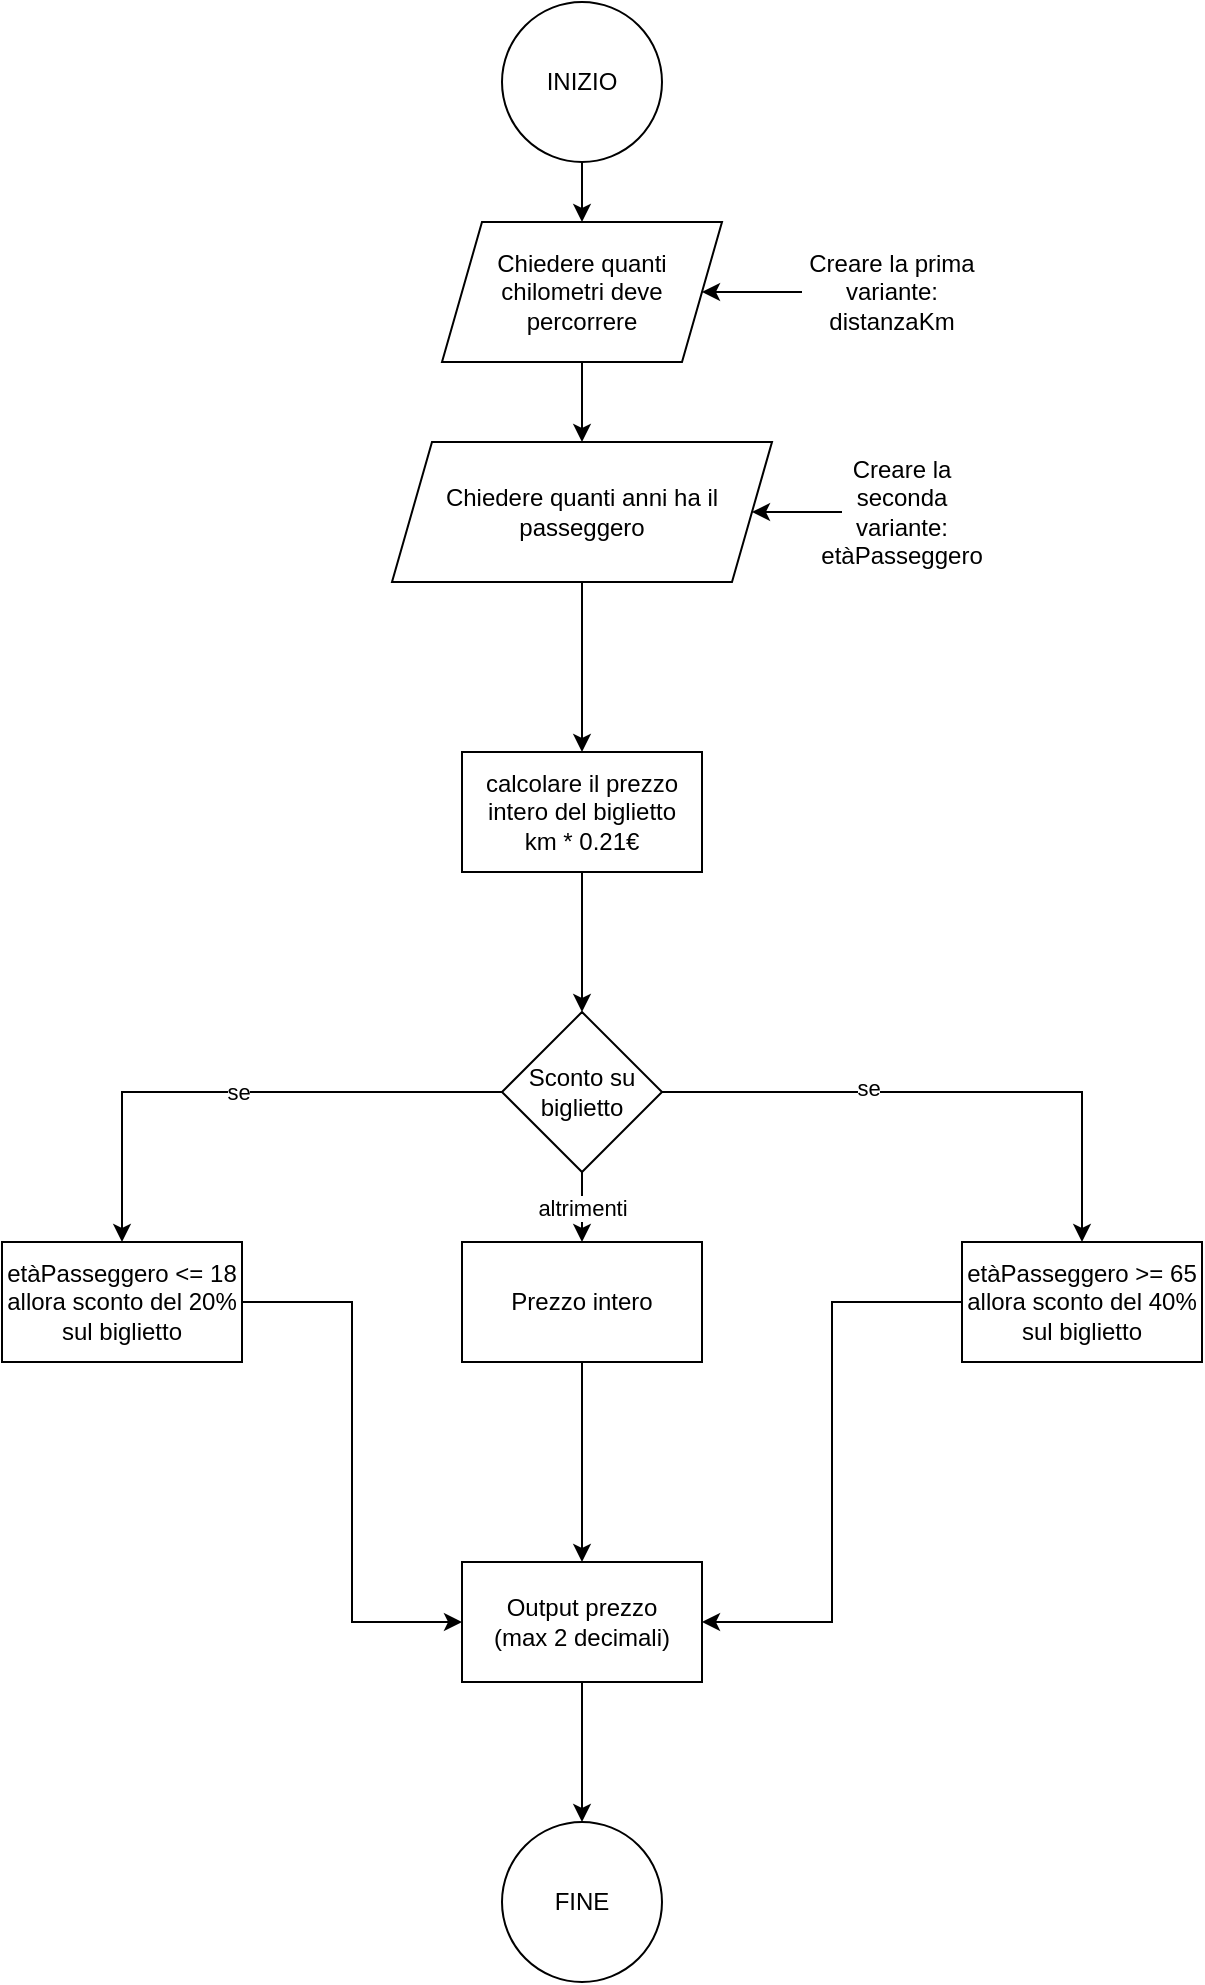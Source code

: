 <mxfile version="20.7.3" type="device"><diagram id="s8IMssoWxQj6ZgUi6s8Z" name="Pagina-1"><mxGraphModel dx="1194" dy="766" grid="1" gridSize="10" guides="1" tooltips="1" connect="1" arrows="1" fold="1" page="1" pageScale="1" pageWidth="827" pageHeight="1169" math="0" shadow="0"><root><mxCell id="0"/><mxCell id="1" parent="0"/><mxCell id="KnGWKbGjYMrKfVWTK5n6-5" value="" style="edgeStyle=orthogonalEdgeStyle;rounded=0;orthogonalLoop=1;jettySize=auto;html=1;" edge="1" parent="1" source="KnGWKbGjYMrKfVWTK5n6-3" target="KnGWKbGjYMrKfVWTK5n6-4"><mxGeometry relative="1" as="geometry"/></mxCell><mxCell id="KnGWKbGjYMrKfVWTK5n6-3" value="INIZIO" style="ellipse;whiteSpace=wrap;html=1;aspect=fixed;" vertex="1" parent="1"><mxGeometry x="370" y="40" width="80" height="80" as="geometry"/></mxCell><mxCell id="KnGWKbGjYMrKfVWTK5n6-7" value="" style="edgeStyle=orthogonalEdgeStyle;rounded=0;orthogonalLoop=1;jettySize=auto;html=1;" edge="1" parent="1" source="KnGWKbGjYMrKfVWTK5n6-4" target="KnGWKbGjYMrKfVWTK5n6-6"><mxGeometry relative="1" as="geometry"/></mxCell><mxCell id="KnGWKbGjYMrKfVWTK5n6-4" value="Chiedere quanti chilometri deve percorrere" style="shape=parallelogram;perimeter=parallelogramPerimeter;whiteSpace=wrap;html=1;fixedSize=1;" vertex="1" parent="1"><mxGeometry x="340" y="150" width="140" height="70" as="geometry"/></mxCell><mxCell id="KnGWKbGjYMrKfVWTK5n6-13" value="" style="edgeStyle=orthogonalEdgeStyle;rounded=0;orthogonalLoop=1;jettySize=auto;html=1;" edge="1" parent="1" source="KnGWKbGjYMrKfVWTK5n6-6" target="KnGWKbGjYMrKfVWTK5n6-12"><mxGeometry relative="1" as="geometry"/></mxCell><mxCell id="KnGWKbGjYMrKfVWTK5n6-6" value="Chiedere quanti anni ha il passeggero" style="shape=parallelogram;perimeter=parallelogramPerimeter;whiteSpace=wrap;html=1;fixedSize=1;" vertex="1" parent="1"><mxGeometry x="315" y="260" width="190" height="70" as="geometry"/></mxCell><mxCell id="KnGWKbGjYMrKfVWTK5n6-9" value="" style="edgeStyle=orthogonalEdgeStyle;rounded=0;orthogonalLoop=1;jettySize=auto;html=1;" edge="1" parent="1" source="KnGWKbGjYMrKfVWTK5n6-8" target="KnGWKbGjYMrKfVWTK5n6-4"><mxGeometry relative="1" as="geometry"/></mxCell><mxCell id="KnGWKbGjYMrKfVWTK5n6-8" value="Creare la prima variante:&lt;br&gt;distanzaKm" style="text;html=1;strokeColor=none;fillColor=none;align=center;verticalAlign=middle;whiteSpace=wrap;rounded=0;" vertex="1" parent="1"><mxGeometry x="520" y="155" width="90" height="60" as="geometry"/></mxCell><mxCell id="KnGWKbGjYMrKfVWTK5n6-11" value="" style="edgeStyle=orthogonalEdgeStyle;rounded=0;orthogonalLoop=1;jettySize=auto;html=1;" edge="1" parent="1" source="KnGWKbGjYMrKfVWTK5n6-10" target="KnGWKbGjYMrKfVWTK5n6-6"><mxGeometry relative="1" as="geometry"/></mxCell><mxCell id="KnGWKbGjYMrKfVWTK5n6-10" value="Creare la seconda variante:&lt;br&gt;etàPasseggero" style="text;html=1;strokeColor=none;fillColor=none;align=center;verticalAlign=middle;whiteSpace=wrap;rounded=0;" vertex="1" parent="1"><mxGeometry x="540" y="280" width="60" height="30" as="geometry"/></mxCell><mxCell id="KnGWKbGjYMrKfVWTK5n6-15" value="" style="edgeStyle=orthogonalEdgeStyle;rounded=0;orthogonalLoop=1;jettySize=auto;html=1;" edge="1" parent="1" source="KnGWKbGjYMrKfVWTK5n6-12" target="KnGWKbGjYMrKfVWTK5n6-14"><mxGeometry relative="1" as="geometry"/></mxCell><mxCell id="KnGWKbGjYMrKfVWTK5n6-12" value="calcolare il prezzo intero del biglietto&lt;br&gt;km * 0.21€" style="whiteSpace=wrap;html=1;" vertex="1" parent="1"><mxGeometry x="350" y="415" width="120" height="60" as="geometry"/></mxCell><mxCell id="KnGWKbGjYMrKfVWTK5n6-17" value="se" style="edgeStyle=orthogonalEdgeStyle;rounded=0;orthogonalLoop=1;jettySize=auto;html=1;" edge="1" parent="1" source="KnGWKbGjYMrKfVWTK5n6-14" target="KnGWKbGjYMrKfVWTK5n6-16"><mxGeometry relative="1" as="geometry"/></mxCell><mxCell id="KnGWKbGjYMrKfVWTK5n6-19" value="" style="edgeStyle=orthogonalEdgeStyle;rounded=0;orthogonalLoop=1;jettySize=auto;html=1;" edge="1" parent="1" source="KnGWKbGjYMrKfVWTK5n6-14" target="KnGWKbGjYMrKfVWTK5n6-18"><mxGeometry relative="1" as="geometry"/></mxCell><mxCell id="KnGWKbGjYMrKfVWTK5n6-20" value="se" style="edgeLabel;html=1;align=center;verticalAlign=middle;resizable=0;points=[];" vertex="1" connectable="0" parent="KnGWKbGjYMrKfVWTK5n6-19"><mxGeometry x="-0.277" y="2" relative="1" as="geometry"><mxPoint as="offset"/></mxGeometry></mxCell><mxCell id="KnGWKbGjYMrKfVWTK5n6-22" value="altrimenti" style="edgeStyle=orthogonalEdgeStyle;rounded=0;orthogonalLoop=1;jettySize=auto;html=1;" edge="1" parent="1" source="KnGWKbGjYMrKfVWTK5n6-14" target="KnGWKbGjYMrKfVWTK5n6-21"><mxGeometry relative="1" as="geometry"/></mxCell><mxCell id="KnGWKbGjYMrKfVWTK5n6-14" value="Sconto su biglietto" style="rhombus;whiteSpace=wrap;html=1;" vertex="1" parent="1"><mxGeometry x="370" y="545" width="80" height="80" as="geometry"/></mxCell><mxCell id="KnGWKbGjYMrKfVWTK5n6-24" style="edgeStyle=orthogonalEdgeStyle;rounded=0;orthogonalLoop=1;jettySize=auto;html=1;entryX=0;entryY=0.5;entryDx=0;entryDy=0;" edge="1" parent="1" source="KnGWKbGjYMrKfVWTK5n6-16" target="KnGWKbGjYMrKfVWTK5n6-23"><mxGeometry relative="1" as="geometry"/></mxCell><mxCell id="KnGWKbGjYMrKfVWTK5n6-16" value="etàPasseggero &amp;lt;= 18 allora sconto del 20% sul biglietto" style="whiteSpace=wrap;html=1;" vertex="1" parent="1"><mxGeometry x="120" y="660" width="120" height="60" as="geometry"/></mxCell><mxCell id="KnGWKbGjYMrKfVWTK5n6-26" style="edgeStyle=orthogonalEdgeStyle;rounded=0;orthogonalLoop=1;jettySize=auto;html=1;entryX=1;entryY=0.5;entryDx=0;entryDy=0;" edge="1" parent="1" source="KnGWKbGjYMrKfVWTK5n6-18" target="KnGWKbGjYMrKfVWTK5n6-23"><mxGeometry relative="1" as="geometry"/></mxCell><mxCell id="KnGWKbGjYMrKfVWTK5n6-18" value="etàPasseggero &amp;gt;= 65 allora sconto del 40% sul biglietto" style="whiteSpace=wrap;html=1;" vertex="1" parent="1"><mxGeometry x="600" y="660" width="120" height="60" as="geometry"/></mxCell><mxCell id="KnGWKbGjYMrKfVWTK5n6-25" style="edgeStyle=orthogonalEdgeStyle;rounded=0;orthogonalLoop=1;jettySize=auto;html=1;entryX=0.5;entryY=0;entryDx=0;entryDy=0;" edge="1" parent="1" source="KnGWKbGjYMrKfVWTK5n6-21" target="KnGWKbGjYMrKfVWTK5n6-23"><mxGeometry relative="1" as="geometry"/></mxCell><mxCell id="KnGWKbGjYMrKfVWTK5n6-21" value="Prezzo intero" style="whiteSpace=wrap;html=1;" vertex="1" parent="1"><mxGeometry x="350" y="660" width="120" height="60" as="geometry"/></mxCell><mxCell id="KnGWKbGjYMrKfVWTK5n6-28" value="" style="edgeStyle=orthogonalEdgeStyle;rounded=0;orthogonalLoop=1;jettySize=auto;html=1;" edge="1" parent="1" source="KnGWKbGjYMrKfVWTK5n6-23" target="KnGWKbGjYMrKfVWTK5n6-27"><mxGeometry relative="1" as="geometry"/></mxCell><mxCell id="KnGWKbGjYMrKfVWTK5n6-23" value="Output prezzo&lt;br&gt;(max 2 decimali)" style="rounded=0;whiteSpace=wrap;html=1;" vertex="1" parent="1"><mxGeometry x="350" y="820" width="120" height="60" as="geometry"/></mxCell><mxCell id="KnGWKbGjYMrKfVWTK5n6-27" value="FINE" style="ellipse;whiteSpace=wrap;html=1;rounded=0;" vertex="1" parent="1"><mxGeometry x="370" y="950" width="80" height="80" as="geometry"/></mxCell></root></mxGraphModel></diagram></mxfile>